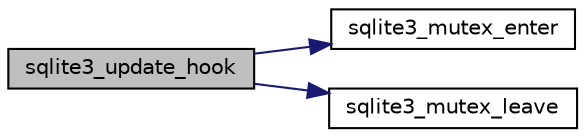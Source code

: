 digraph "sqlite3_update_hook"
{
  edge [fontname="Helvetica",fontsize="10",labelfontname="Helvetica",labelfontsize="10"];
  node [fontname="Helvetica",fontsize="10",shape=record];
  rankdir="LR";
  Node1 [label="sqlite3_update_hook",height=0.2,width=0.4,color="black", fillcolor="grey75", style="filled", fontcolor="black"];
  Node1 -> Node2 [color="midnightblue",fontsize="10",style="solid",fontname="Helvetica"];
  Node2 [label="sqlite3_mutex_enter",height=0.2,width=0.4,color="black", fillcolor="white", style="filled",URL="$sqlite3_8c.html#af5a0a035d6f2e625f7fa5339365e8970"];
  Node1 -> Node3 [color="midnightblue",fontsize="10",style="solid",fontname="Helvetica"];
  Node3 [label="sqlite3_mutex_leave",height=0.2,width=0.4,color="black", fillcolor="white", style="filled",URL="$sqlite3_8c.html#a7ebfb82d85f10ee7a80ea8d7ff155c65"];
}
